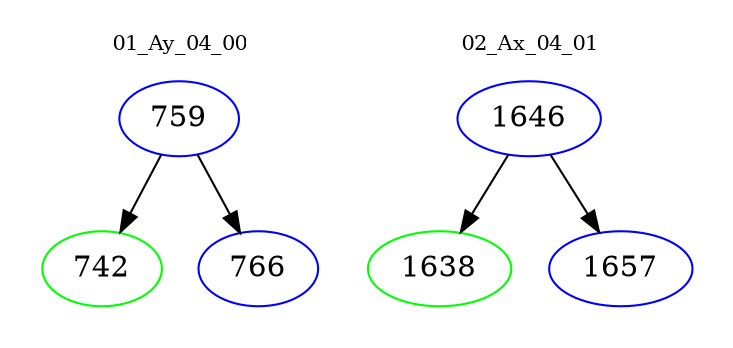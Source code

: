 digraph{
subgraph cluster_0 {
color = white
label = "01_Ay_04_00";
fontsize=10;
T0_759 [label="759", color="blue"]
T0_759 -> T0_742 [color="black"]
T0_742 [label="742", color="green"]
T0_759 -> T0_766 [color="black"]
T0_766 [label="766", color="blue"]
}
subgraph cluster_1 {
color = white
label = "02_Ax_04_01";
fontsize=10;
T1_1646 [label="1646", color="blue"]
T1_1646 -> T1_1638 [color="black"]
T1_1638 [label="1638", color="green"]
T1_1646 -> T1_1657 [color="black"]
T1_1657 [label="1657", color="blue"]
}
}
